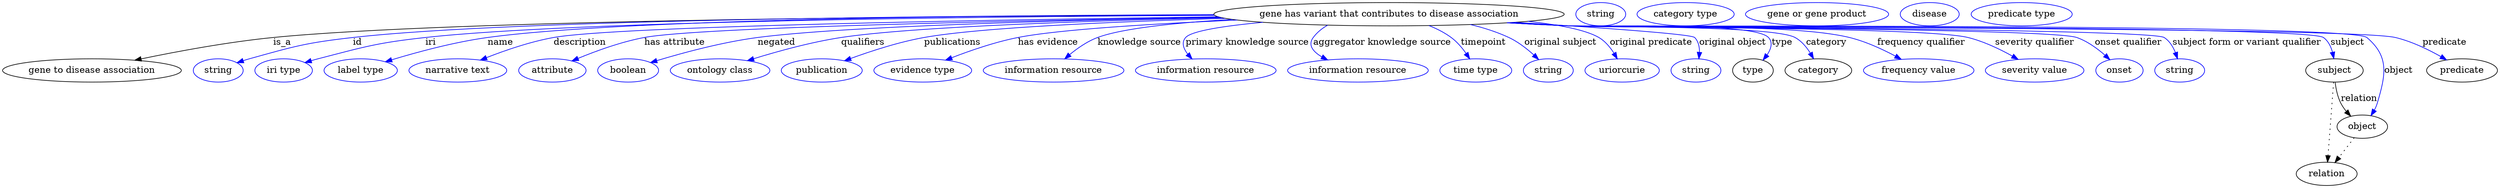 digraph {
	graph [bb="0,0,3847.4,283"];
	node [label="\N"];
	"gene has variant that contributes to disease association"	[height=0.5,
		label="gene has variant that contributes to disease association",
		pos="2137.8,265",
		width=7.5104];
	"gene to disease association"	[height=0.5,
		pos="137.79,178",
		width=3.8274];
	"gene has variant that contributes to disease association" -> "gene to disease association"	[label=is_a,
		lp="430.79,221.5",
		pos="e,203.9,193.87 1867.9,263.68 1456.1,262.31 689.73,256.06 416.79,229 347.49,222.13 269.56,207.58 213.71,195.94"];
	id	[color=blue,
		height=0.5,
		label=string,
		pos="331.79,178",
		width=1.0652];
	"gene has variant that contributes to disease association" -> id	[color=blue,
		label=id,
		lp="546.79,221.5",
		pos="e,360.77,189.98 1867.7,264.01 1481,263.01 788.64,257.15 539.79,229 467.64,220.84 449.73,215.5 379.79,196 376.68,195.13 373.48,194.17 \
370.28,193.15",
		style=solid];
	iri	[color=blue,
		height=0.5,
		label="iri type",
		pos="432.79,178",
		width=1.2277];
	"gene has variant that contributes to disease association" -> iri	[color=blue,
		label=iri,
		lp="659.79,221.5",
		pos="e,465.7,190.2 1868.5,263.23 1505.8,261.23 879.43,254.12 651.79,229 577.02,220.75 558.61,214.85 485.79,196 482.41,195.13 478.93,194.16 \
475.45,193.15",
		style=solid];
	name	[color=blue,
		height=0.5,
		label="label type",
		pos="551.79,178",
		width=1.5707];
	"gene has variant that contributes to disease association" -> name	[color=blue,
		label=name,
		lp="766.79,221.5",
		pos="e,589.76,191.47 1867.4,264.42 1525.2,263.69 955.41,257.93 746.79,229 695.68,221.91 638.66,206.37 599.55,194.48",
		style=solid];
	description	[color=blue,
		height=0.5,
		label="narrative text",
		pos="701.79,178",
		width=2.0943];
	"gene has variant that contributes to disease association" -> description	[color=blue,
		label=description,
		lp="888.29,221.5",
		pos="e,736.1,194.07 1873.7,261.1 1525.5,256.61 945.42,246.62 847.79,229 812.37,222.61 773.93,209.16 745.38,197.82",
		style=solid];
	"has attribute"	[color=blue,
		height=0.5,
		label=attribute,
		pos="846.79,178",
		width=1.4443];
	"gene has variant that contributes to disease association" -> "has attribute"	[color=blue,
		label="has attribute",
		lp="1034.8,221.5",
		pos="e,876.84,192.74 1876.6,260.32 1564.1,255.24 1072.4,244.88 987.79,229 952.39,222.35 913.98,208.24 886.2,196.7",
		style=solid];
	negated	[color=blue,
		height=0.5,
		label=boolean,
		pos="963.79,178",
		width=1.2999];
	"gene has variant that contributes to disease association" -> negated	[color=blue,
		label=negated,
		lp="1191.8,221.5",
		pos="e,998.19,190.23 1877.1,260.2 1636,255.68 1295.5,246.43 1162.8,229 1108.6,221.88 1047.8,205.32 1007.9,193.21",
		style=solid];
	qualifiers	[color=blue,
		height=0.5,
		label="ontology class",
		pos="1104.8,178",
		width=2.1304];
	"gene has variant that contributes to disease association" -> qualifiers	[color=blue,
		label=qualifiers,
		lp="1325.3,221.5",
		pos="e,1146.9,193.12 1880.1,259.54 1673.6,254.82 1401,245.65 1291.8,229 1245.3,221.91 1193.7,207.62 1156.5,196.13",
		style=solid];
	publications	[color=blue,
		height=0.5,
		label=publication,
		pos="1261.8,178",
		width=1.7332];
	"gene has variant that contributes to disease association" -> publications	[color=blue,
		label=publications,
		lp="1463.8,221.5",
		pos="e,1296.9,192.99 1885.3,258.55 1715,253.57 1506.3,244.53 1419.8,229 1380.7,221.98 1337.8,207.99 1306.6,196.59",
		style=solid];
	"has evidence"	[color=blue,
		height=0.5,
		label="evidence type",
		pos="1417.8,178",
		width=2.0943];
	"gene has variant that contributes to disease association" -> "has evidence"	[color=blue,
		label="has evidence",
		lp="1611.3,221.5",
		pos="e,1453,193.95 1903.5,255.97 1774.6,250.31 1628.2,241.49 1564.8,229 1529.5,222.05 1491.1,208.76 1462.4,197.63",
		style=solid];
	"knowledge source"	[color=blue,
		height=0.5,
		label="information resource",
		pos="1619.8,178",
		width=3.015];
	"gene has variant that contributes to disease association" -> "knowledge source"	[color=blue,
		label="knowledge source",
		lp="1752.3,221.5",
		pos="e,1636.9,195.85 1895.7,256.95 1810.8,251.98 1726.8,243.48 1687.8,229 1672.1,223.15 1656.8,212.52 1644.7,202.57",
		style=solid];
	"primary knowledge source"	[color=blue,
		height=0.5,
		label="information resource",
		pos="1854.8,178",
		width=3.015];
	"gene has variant that contributes to disease association" -> "primary knowledge source"	[color=blue,
		label="primary knowledge source",
		lp="1918.8,221.5",
		pos="e,1833.7,195.76 1942.9,252.48 1884.4,247.02 1833.1,239.37 1823.8,229 1816.9,221.31 1820.3,211.9 1826.9,203.32",
		style=solid];
	"aggregator knowledge source"	[color=blue,
		height=0.5,
		label="information resource",
		pos="2089.8,178",
		width=3.015];
	"gene has variant that contributes to disease association" -> "aggregator knowledge source"	[color=blue,
		label="aggregator knowledge source",
		lp="2127.3,221.5",
		pos="e,2043.1,194.29 2043.1,248.09 2034.4,243.23 2026.7,236.99 2020.8,229 2012,217.21 2020.4,207.04 2034,199.01",
		style=solid];
	timepoint	[color=blue,
		height=0.5,
		label="time type",
		pos="2271.8,178",
		width=1.5346];
	"gene has variant that contributes to disease association" -> timepoint	[color=blue,
		label=timepoint,
		lp="2283.8,221.5",
		pos="e,2262.4,195.86 2199.6,247.39 2211.6,242.58 2223.6,236.53 2233.8,229 2242.7,222.4 2250.6,213.12 2256.8,204.35",
		style=solid];
	"original subject"	[color=blue,
		height=0.5,
		label=string,
		pos="2383.8,178",
		width=1.0652];
	"gene has variant that contributes to disease association" -> "original subject"	[color=blue,
		label="original subject",
		lp="2402.8,221.5",
		pos="e,2368.8,195.02 2263.4,249.05 2283.8,244.15 2304.3,237.64 2322.8,229 2337,222.38 2350.6,211.71 2361.4,201.92",
		style=solid];
	"original predicate"	[color=blue,
		height=0.5,
		label=uriorcurie,
		pos="2497.8,178",
		width=1.5887];
	"gene has variant that contributes to disease association" -> "original predicate"	[color=blue,
		label="original predicate",
		lp="2542.3,221.5",
		pos="e,2490.3,195.85 2352.2,254.02 2399.3,248.83 2441.3,240.96 2461.8,229 2471.5,223.35 2479.3,213.92 2485.1,204.77",
		style=solid];
	"original object"	[color=blue,
		height=0.5,
		label=string,
		pos="2611.8,178",
		width=1.0652];
	"gene has variant that contributes to disease association" -> "original object"	[color=blue,
		label="original object",
		lp="2668.3,221.5",
		pos="e,2616.3,196.06 2332.2,252.48 2460,244.44 2604.7,234.24 2609.8,229 2615.6,223.03 2617.3,214.54 2617.2,206.25",
		style=solid];
	type	[height=0.5,
		pos="2699.8,178",
		width=0.86659];
	"gene has variant that contributes to disease association" -> type	[color=blue,
		label=type,
		lp="2744.8,221.5",
		pos="e,2715.4,194 2329.8,252.29 2359.3,250.51 2389.3,248.7 2417.8,247 2451.8,244.97 2700.4,253.78 2723.8,229 2731,221.38 2727.7,211.22 \
2721.6,202.04",
		style=solid];
	category	[height=0.5,
		pos="2800.8,178",
		width=1.4263];
	"gene has variant that contributes to disease association" -> category	[color=blue,
		label=category,
		lp="2813.3,221.5",
		pos="e,2793.4,196.08 2328.3,252.21 2358.2,250.42 2388.9,248.63 2417.8,247 2456.3,244.83 2730.9,247.49 2764.8,229 2774.6,223.62 2782.5,\
214.24 2788.3,205.05",
		style=solid];
	"frequency qualifier"	[color=blue,
		height=0.5,
		label="frequency value",
		pos="2954.8,178",
		width=2.3651];
	"gene has variant that contributes to disease association" -> "frequency qualifier"	[color=blue,
		label="frequency qualifier",
		lp="2959.8,221.5",
		pos="e,2928,195.32 2326.4,252.06 2356.9,250.27 2388.2,248.51 2417.8,247 2513.5,242.1 2755.7,251.9 2848.8,229 2873.3,222.96 2899.1,210.99 \
2919,200.28",
		style=solid];
	"severity qualifier"	[color=blue,
		height=0.5,
		label="severity value",
		pos="3133.8,178",
		width=2.1123];
	"gene has variant that contributes to disease association" -> "severity qualifier"	[color=blue,
		label="severity qualifier",
		lp="3133.8,221.5",
		pos="e,3108.5,195.18 2323.8,251.89 2355.1,250.08 2387.4,248.37 2417.8,247 2486,243.93 2965.5,245.39 3031.8,229 3055.8,223.07 3080.7,210.99 \
3099.9,200.18",
		style=solid];
	"onset qualifier"	[color=blue,
		height=0.5,
		label=onset,
		pos="3263.8,178",
		width=1.011];
	"gene has variant that contributes to disease association" -> "onset qualifier"	[color=blue,
		label="onset qualifier",
		lp="3278.3,221.5",
		pos="e,3249,194.93 2322.2,251.81 2354.1,249.99 2386.9,248.29 2417.8,247 2461.2,245.18 3157.9,243.45 3198.8,229 3214.7,223.38 3229.8,212.23 \
3241.5,201.88",
		style=solid];
	"subject form or variant qualifier"	[color=blue,
		height=0.5,
		label=string,
		pos="3356.8,178",
		width=1.0652];
	"gene has variant that contributes to disease association" -> "subject form or variant qualifier"	[color=blue,
		label="subject form or variant qualifier",
		lp="3461.3,221.5",
		pos="e,3353.8,195.98 2321.5,251.77 2353.6,249.94 2386.6,248.25 2417.8,247 2443.2,245.98 3312.5,242.94 3333.8,229 3341.9,223.68 3347.2,\
214.69 3350.7,205.79",
		style=solid];
	subject	[height=0.5,
		pos="3595.8,178",
		width=1.2277];
	"gene has variant that contributes to disease association" -> subject	[color=blue,
		label=subject,
		lp="3616.8,221.5",
		pos="e,3595.2,196.3 2320.4,251.72 2352.8,249.88 2386.3,248.2 2417.8,247 2450,245.77 3553.9,248.23 3579.8,229 3587,223.61 3591.1,214.9 \
3593.3,206.24",
		style=solid];
	object	[height=0.5,
		pos="3638.8,91",
		width=1.0832];
	"gene has variant that contributes to disease association" -> object	[color=blue,
		label=object,
		lp="3694.8,178",
		pos="e,3652.2,108.09 2320.4,251.7 2352.8,249.86 2386.3,248.19 2417.8,247 2451.9,245.72 3620.8,251.19 3646.8,229 3681.6,199.22 3674.9,\
170.9 3661.8,127 3660.8,123.55 3659.3,120.13 3657.5,116.85",
		style=solid];
	predicate	[height=0.5,
		pos="3792.8,178",
		width=1.5165];
	"gene has variant that contributes to disease association" -> predicate	[color=blue,
		label=predicate,
		lp="3765.8,221.5",
		pos="e,3769,194.32 2320.4,251.69 2352.8,249.85 2386.3,248.18 2417.8,247 2488.4,244.36 3621,245.32 3689.8,229 3714.7,223.1 3740.5,210.5 \
3760.1,199.43",
		style=solid];
	association_type	[color=blue,
		height=0.5,
		label=string,
		pos="2464.8,265",
		width=1.0652];
	association_category	[color=blue,
		height=0.5,
		label="category type",
		pos="2595.8,265",
		width=2.0762];
	subject -> object	[label=relation,
		lp="3633.8,134.5",
		pos="e,3620.9,107.23 3596.9,159.55 3598.1,149.57 3600.6,137.07 3605.8,127 3608,122.68 3610.9,118.52 3614.1,114.66"];
	relation	[height=0.5,
		pos="3583.8,18",
		width=1.2999];
	subject -> relation	[pos="e,3585.1,36.188 3594.5,159.79 3592.4,132.48 3588.3,78.994 3585.9,46.38",
		style=dotted];
	"gene has variant that contributes to disease association_subject"	[color=blue,
		height=0.5,
		label="gene or gene product",
		pos="2798.8,265",
		width=3.0692];
	object -> relation	[pos="e,3596.6,35.54 3626.3,73.889 3619.4,64.939 3610.6,53.617 3602.8,43.584",
		style=dotted];
	"gene has variant that contributes to disease association_object"	[color=blue,
		height=0.5,
		label=disease,
		pos="2972.8,265",
		width=1.2638];
	"gene has variant that contributes to disease association_predicate"	[color=blue,
		height=0.5,
		label="predicate type",
		pos="3113.8,265",
		width=2.1665];
}
